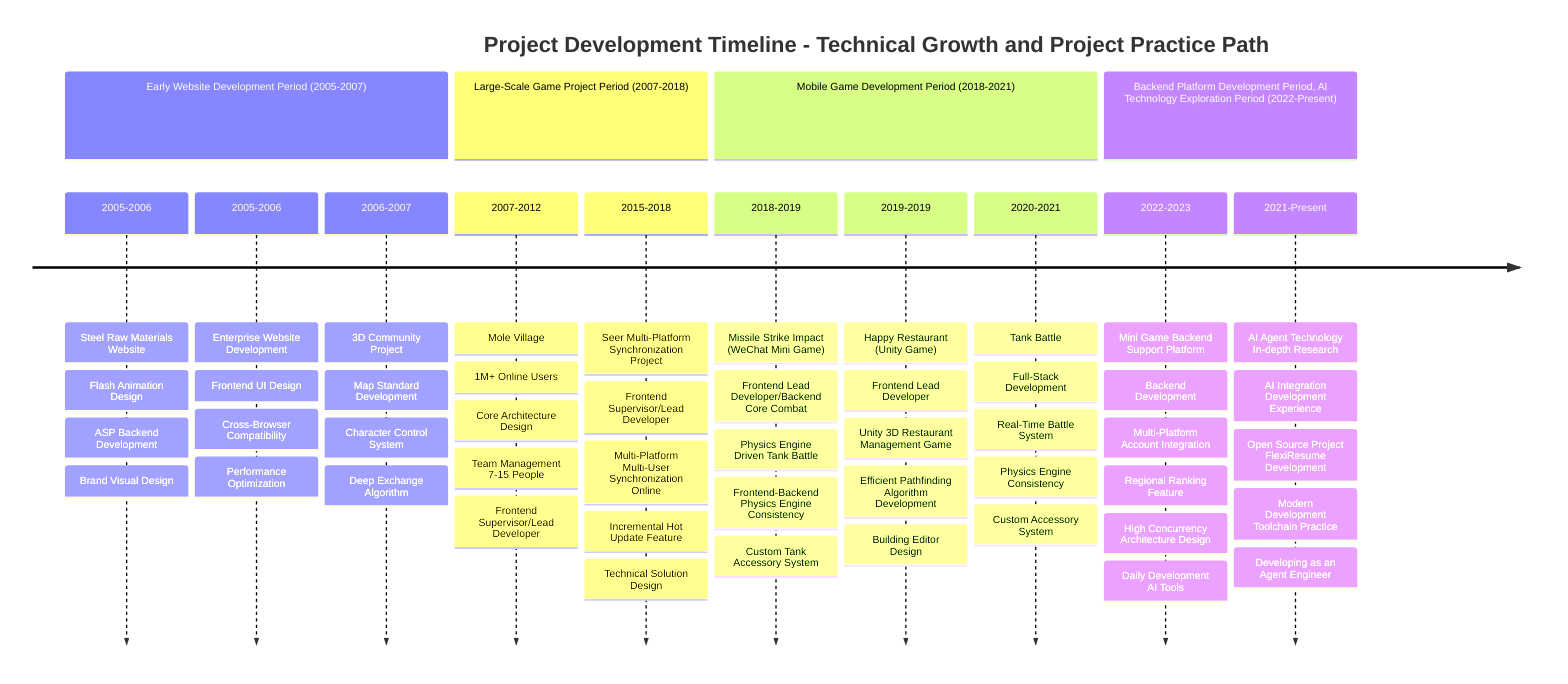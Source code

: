 timeline
    title Project Development Timeline - Technical Growth and Project Practice Path
    
    section Early Website Development Period (2005-2007)
        2005-2006 : Steel Raw Materials Website
                  : Flash Animation Design
                  : ASP Backend Development
                  : Brand Visual Design
        2005-2006 : Enterprise Website Development
                  : Frontend UI Design
                  : Cross-Browser Compatibility
                  : Performance Optimization
        2006-2007 : 3D Community Project
                  : Map Standard Development
                  : Character Control System
                  : Deep Exchange Algorithm
    
    section Large-Scale Game Project Period (2007-2018)
        2007-2012 : Mole Village
                  : 1M+ Online Users
                  : Core Architecture Design
                  : Team Management 7-15 People
                  : Frontend Supervisor/Lead Developer
        2015-2018 : Seer Multi-Platform Synchronization Project
                  : Frontend Supervisor/Lead Developer
                  : Multi-Platform Multi-User Synchronization Online
                  : Incremental Hot Update Feature
                  : Technical Solution Design
    
    section Mobile Game Development Period (2018-2021)
        2018-2019 : Missile Strike Impact (WeChat Mini Game)
                  : Frontend Lead Developer/Backend Core Combat
                  : Physics Engine Driven Tank Battle
                  : Frontend-Backend Physics Engine Consistency
                  : Custom Tank Accessory System
        2019-2019 : Happy Restaurant (Unity Game)
                  : Frontend Lead Developer
                  : Unity 3D Restaurant Management Game
                  : Efficient Pathfinding Algorithm Development
                  : Building Editor Design
        2020-2021 : Tank Battle
                  : Full-Stack Development
                  : Real-Time Battle System
                  : Physics Engine Consistency
                  : Custom Accessory System
    
    section Backend Platform Development Period, AI Technology Exploration Period (2022-Present)
        2022-2023 : Mini Game Backend Support Platform
                  : Backend Development
                  : Multi-Platform Account Integration
                  : Regional Ranking Feature
                  : High Concurrency Architecture Design
                  : Daily Development AI Tools
        2021-Present : AI Agent Technology In-depth Research
                  : AI Integration Development Experience
                  : Open Source Project FlexiResume Development
                  : Modern Development Toolchain Practice
                  : Developing as an Agent Engineer